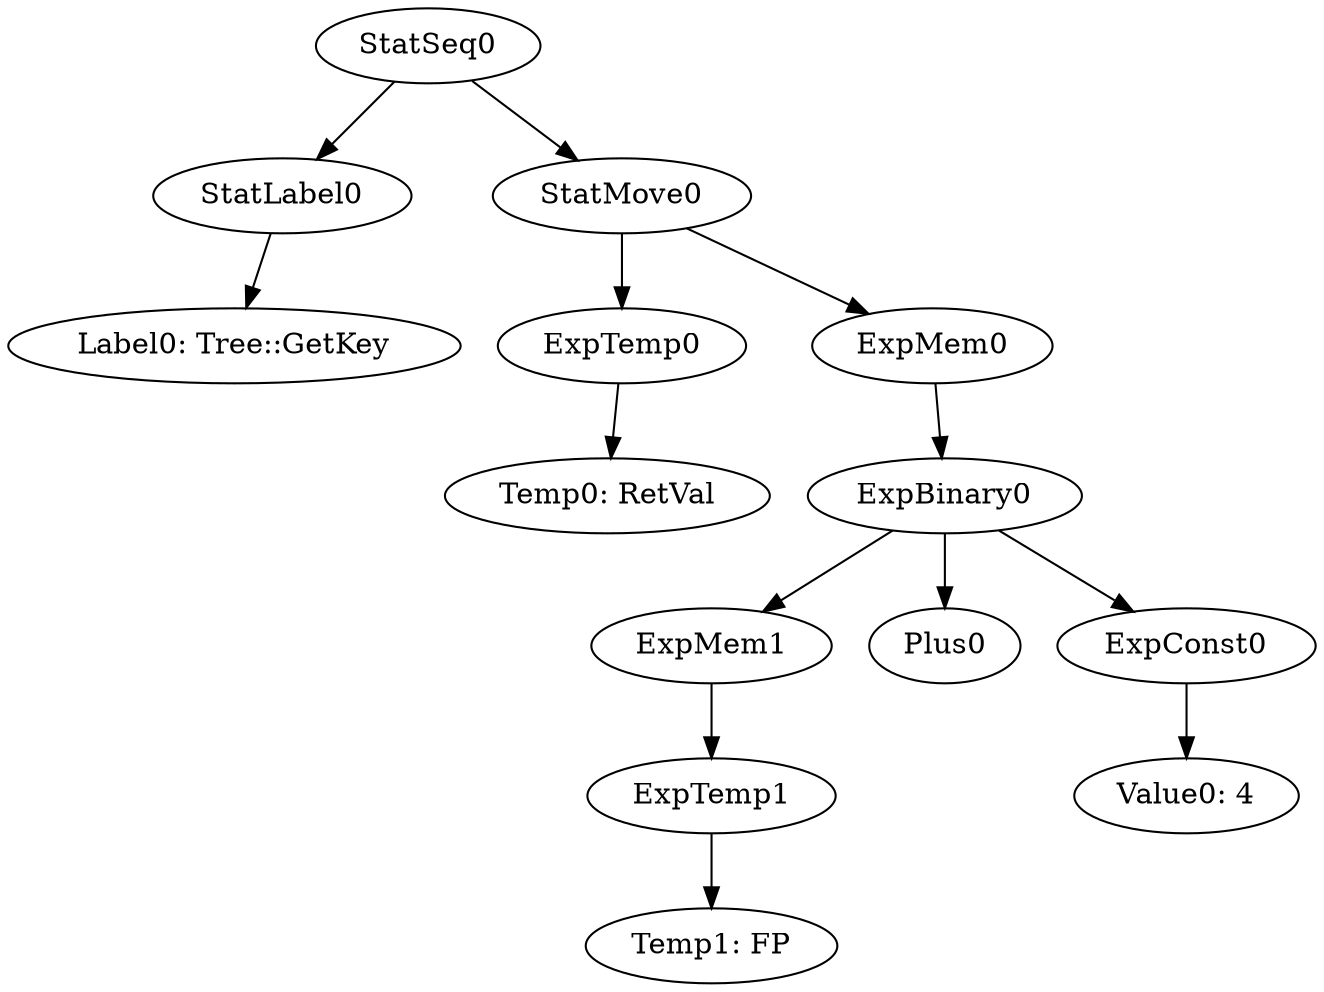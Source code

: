 digraph {
	ordering = out;
	ExpMem0 -> ExpBinary0;
	ExpMem1 -> ExpTemp1;
	ExpTemp1 -> "Temp1: FP";
	ExpConst0 -> "Value0: 4";
	StatLabel0 -> "Label0: Tree::GetKey";
	StatSeq0 -> StatLabel0;
	StatSeq0 -> StatMove0;
	ExpTemp0 -> "Temp0: RetVal";
	ExpBinary0 -> ExpMem1;
	ExpBinary0 -> Plus0;
	ExpBinary0 -> ExpConst0;
	StatMove0 -> ExpTemp0;
	StatMove0 -> ExpMem0;
}

